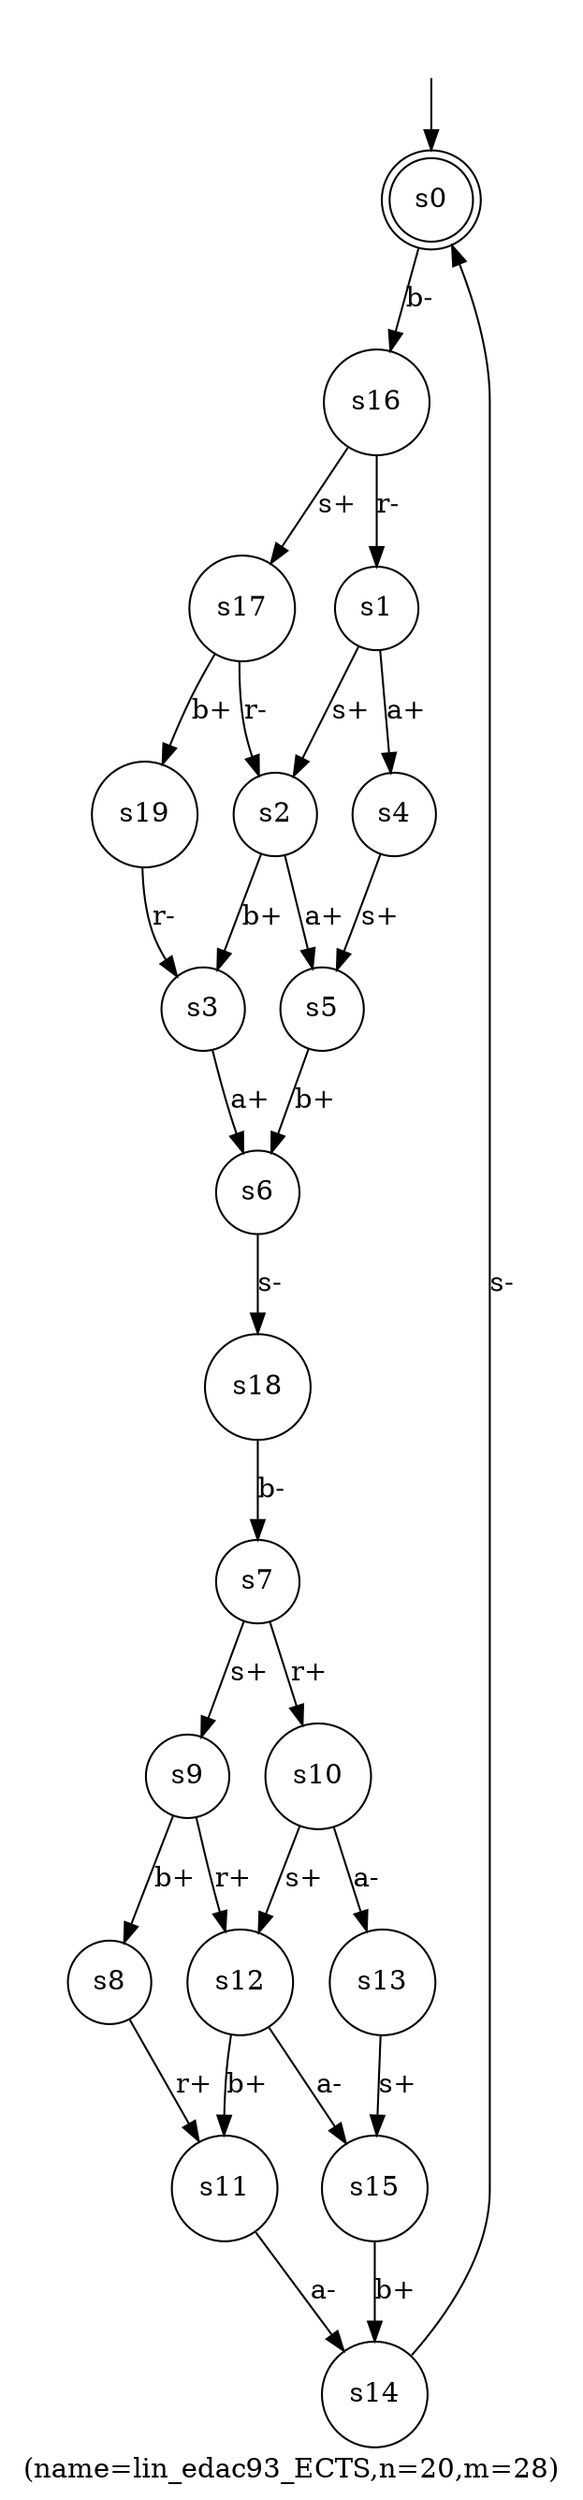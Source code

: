 digraph lin_edac93_ECTS{
	label="(name=lin_edac93_ECTS,n=20,m=28)";
	_nil [style = "invis"];
	node [shape = doublecircle]; s0;
	node [shape = circle];
	_nil -> s0;
	s3->s6[label="a+"];
	s2->s5[label="a+"];
	s1->s4[label="a+"];
	s14->s0[label="s-"];
	s6->s18[label="s-"];
	s13->s15[label="s+"];
	s10->s12[label="s+"];
	s7->s9[label="s+"];
	s4->s5[label="s+"];
	s1->s2[label="s+"];
	s16->s17[label="s+"];
	s11->s14[label="a-"];
	s10->s13[label="a-"];
	s12->s15[label="a-"];
	s7->s10[label="r+"];
	s9->s12[label="r+"];
	s8->s11[label="r+"];
	s2->s3[label="b+"];
	s17->s19[label="b+"];
	s9->s8[label="b+"];
	s5->s6[label="b+"];
	s12->s11[label="b+"];
	s15->s14[label="b+"];
	s18->s7[label="b-"];
	s0->s16[label="b-"];
	s17->s2[label="r-"];
	s19->s3[label="r-"];
	s16->s1[label="r-"];
}
